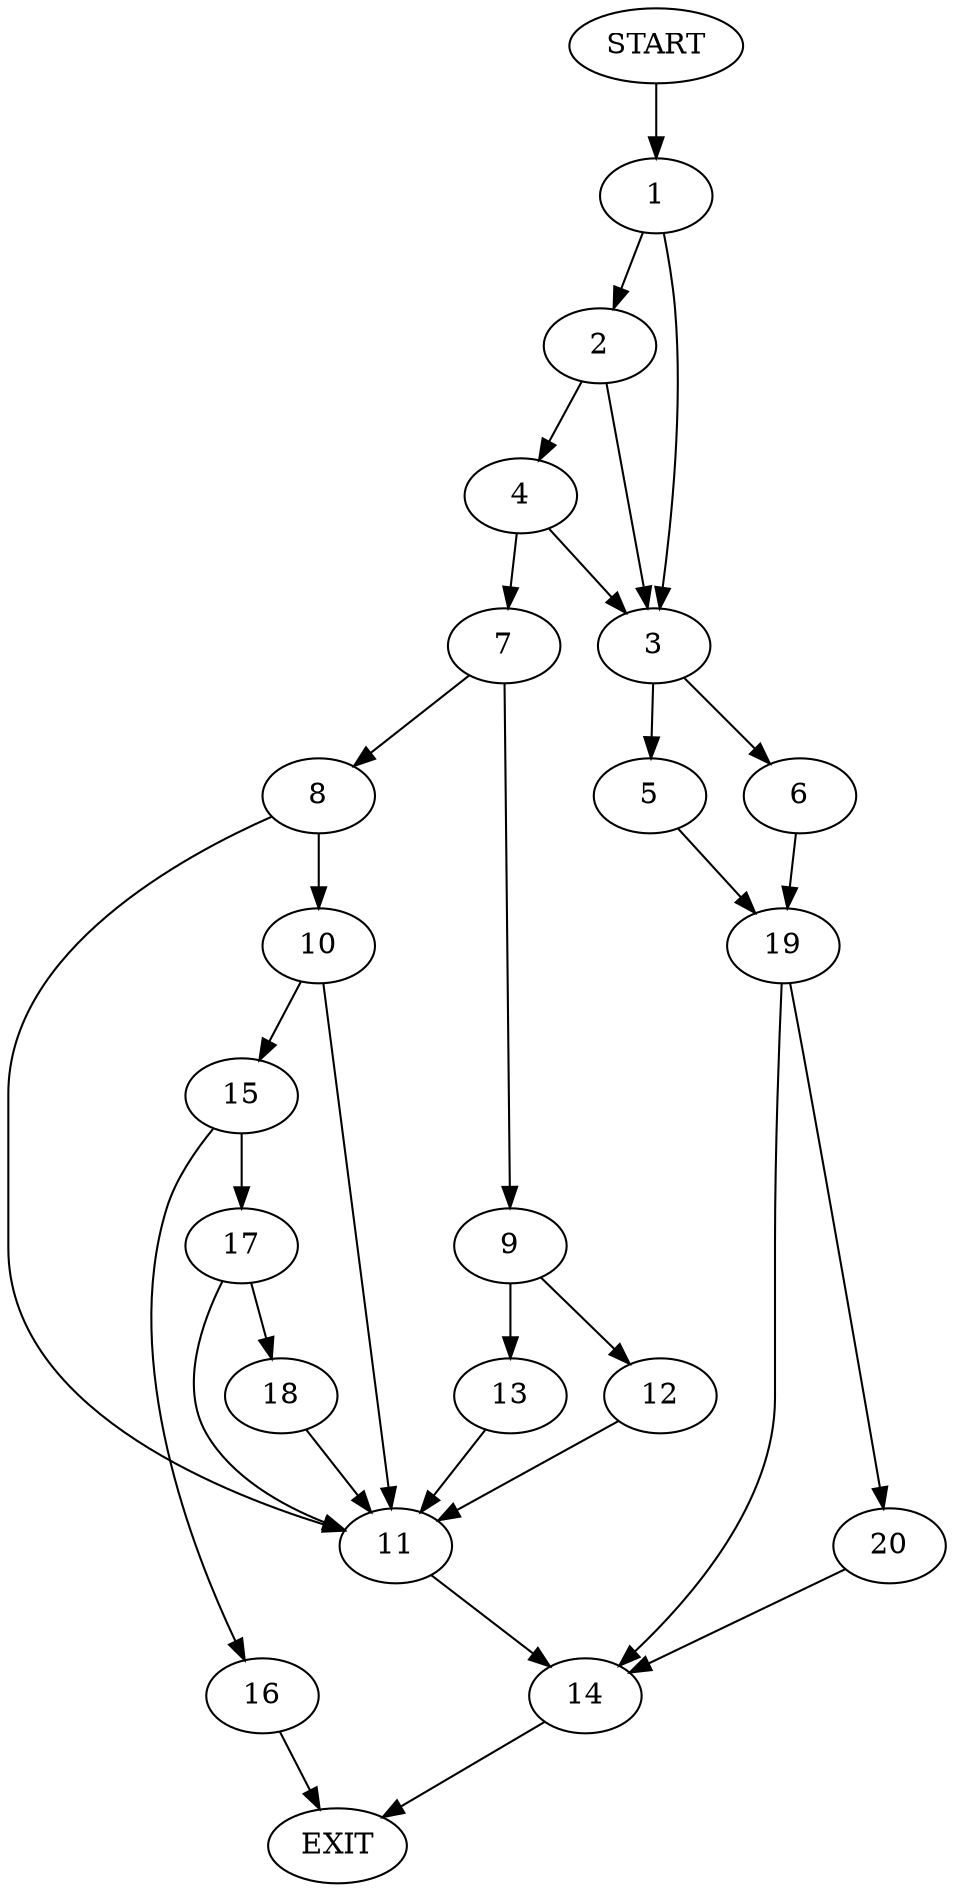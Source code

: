 digraph {
0 [label="START"]
21 [label="EXIT"]
0 -> 1
1 -> 2
1 -> 3
2 -> 3
2 -> 4
3 -> 5
3 -> 6
4 -> 3
4 -> 7
7 -> 8
7 -> 9
8 -> 10
8 -> 11
9 -> 12
9 -> 13
12 -> 11
13 -> 11
11 -> 14
10 -> 15
10 -> 11
15 -> 16
15 -> 17
16 -> 21
17 -> 11
17 -> 18
18 -> 11
14 -> 21
5 -> 19
6 -> 19
19 -> 14
19 -> 20
20 -> 14
}
